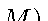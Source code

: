 prologues:=3;

dx:=1.5cm;
dy:=1cm;
levmax:=3;
input TEX.mp
pw:=0.2cm;
path box;

def drawgraph(expr i,j,x,y,lev)=
numeric xx,yy;

if lev<levmax:
   xx:=x-dx;
   yy:=y-dy;
   drawarrow (x,y)--(xx,yy) cutafter box shifted (xx,yy);
   if j=0:
     drawgraph(i+1,j,xx,yy,lev+1);
   fi;
   
   xx:=x+dx;
   yy:=y-dy;
   drawarrow (x,y)--(xx,yy) cutafter box shifted (xx,yy);
   drawgraph(i,j+1,xx,yy,lev+1);
else:
   xx:=x-dx*0.5;
   yy:=y-dy*0.5;
   draw (x,y)--(xx,yy);
   
   xx:=x+dx*0.5;
   yy:=y-dy*0.5;
   draw (x,y)--(xx,yy);
fi;

string si,sj;
if i=0 :
   si=""
else: si="-"&decimal(i);
fi;
if j=0 :
   sj=""
else: sj="-"&decimal(j);
fi;
picture lab;
lab:=thelabel(TEX("$(N"& si & ",M" & sj & ")$"),(x,y));
unfill bbox lab;
draw lab;
enddef;

beginfig(1)
picture lab;
lab:=thelabel(TEX("$(N-2,M-2)$"),(0,0));
box:=bbox lab;
drawgraph(0,0,0,0,0);
endfig;

bye